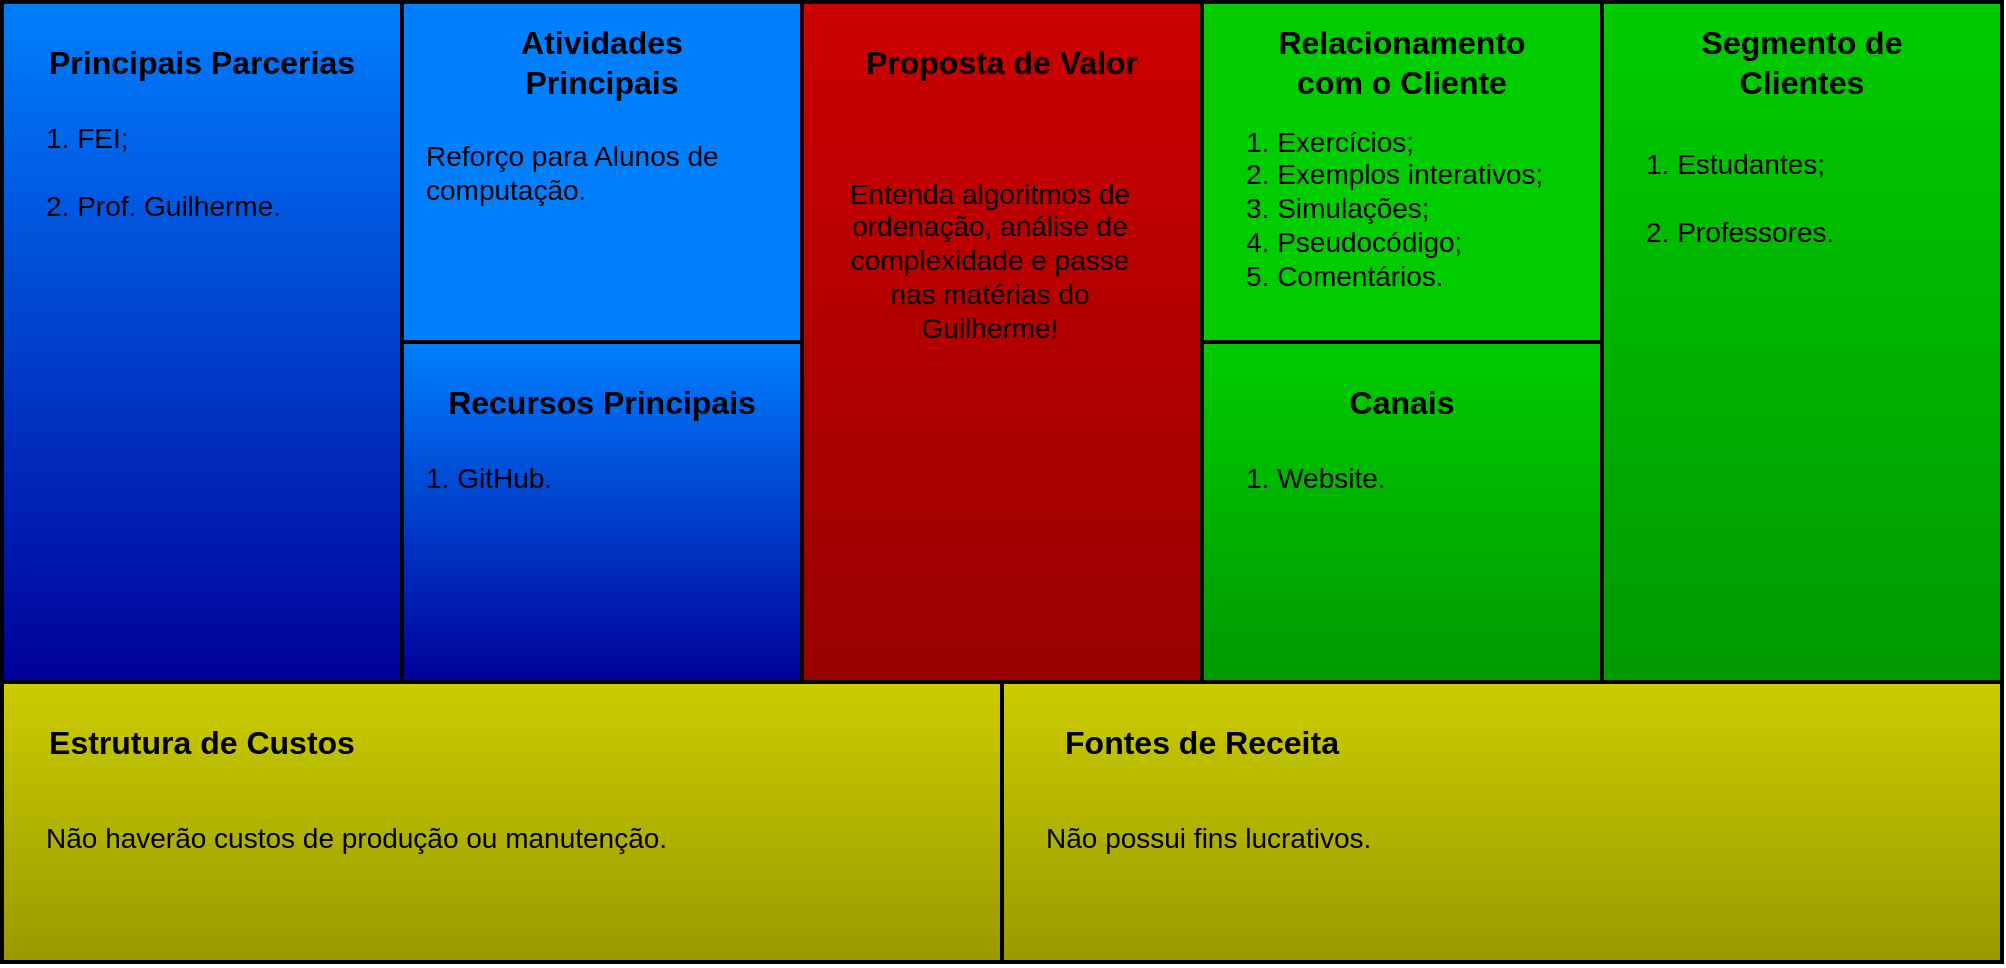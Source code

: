 <mxfile version="12.8.6" type="device"><diagram id="hPdifjwTDeOaYLGJpU6s" name="Page-1"><mxGraphModel dx="1865" dy="1786" grid="1" gridSize="10" guides="1" tooltips="1" connect="1" arrows="1" fold="1" page="1" pageScale="1" pageWidth="827" pageHeight="1169" math="0" shadow="0"><root><mxCell id="0"/><mxCell id="1" parent="0"/><mxCell id="B8alujoE-tpXr-zT6OG6-1" value="" style="rounded=0;whiteSpace=wrap;html=1;strokeWidth=2;gradientColor=#999900;fillColor=#CCCC00;" vertex="1" parent="1"><mxGeometry y="340" width="1000" height="140" as="geometry"/></mxCell><mxCell id="B8alujoE-tpXr-zT6OG6-3" value="" style="rounded=0;whiteSpace=wrap;html=1;fontSize=16;labelBackgroundColor=none;strokeColor=#000000;strokeWidth=2;fillColor=#007FFF;gradientColor=#000099;gradientDirection=south;" vertex="1" parent="1"><mxGeometry width="200" height="340" as="geometry"/></mxCell><mxCell id="B8alujoE-tpXr-zT6OG6-2" value="Principais Parcerias" style="text;html=1;align=center;verticalAlign=middle;whiteSpace=wrap;rounded=0;fontStyle=1;fontSize=16;" vertex="1" parent="1"><mxGeometry x="20" y="10" width="160" height="40" as="geometry"/></mxCell><mxCell id="B8alujoE-tpXr-zT6OG6-5" value="" style="rounded=0;whiteSpace=wrap;html=1;fontSize=16;labelBackgroundColor=none;strokeColor=#000000;strokeWidth=2;fillColor=#007FFF;gradientColor=none;gradientDirection=south;" vertex="1" parent="1"><mxGeometry x="200" width="200" height="170" as="geometry"/></mxCell><mxCell id="B8alujoE-tpXr-zT6OG6-6" value="" style="rounded=0;whiteSpace=wrap;html=1;fontSize=16;labelBackgroundColor=none;strokeColor=#000000;strokeWidth=2;fillColor=#007FFF;gradientColor=#000099;gradientDirection=south;" vertex="1" parent="1"><mxGeometry x="200" y="170" width="200" height="170" as="geometry"/></mxCell><mxCell id="B8alujoE-tpXr-zT6OG6-7" value="Atividades Principais" style="text;html=1;align=center;verticalAlign=middle;whiteSpace=wrap;rounded=0;fontStyle=1;fontSize=16;" vertex="1" parent="1"><mxGeometry x="220" y="10" width="160" height="40" as="geometry"/></mxCell><mxCell id="B8alujoE-tpXr-zT6OG6-8" value="Recursos Principais" style="text;html=1;align=center;verticalAlign=middle;whiteSpace=wrap;rounded=0;fontStyle=1;fontSize=16;" vertex="1" parent="1"><mxGeometry x="220" y="180" width="160" height="40" as="geometry"/></mxCell><mxCell id="B8alujoE-tpXr-zT6OG6-9" value="" style="rounded=0;whiteSpace=wrap;html=1;fontSize=16;labelBackgroundColor=none;strokeColor=#000000;strokeWidth=2;fillColor=#CC0000;gradientColor=#990000;gradientDirection=south;" vertex="1" parent="1"><mxGeometry x="400" width="200" height="340" as="geometry"/></mxCell><mxCell id="B8alujoE-tpXr-zT6OG6-10" value="" style="rounded=0;whiteSpace=wrap;html=1;fontSize=16;labelBackgroundColor=none;strokeColor=#000000;strokeWidth=2;fillColor=#00CC00;gradientColor=none;" vertex="1" parent="1"><mxGeometry x="600" width="200" height="170" as="geometry"/></mxCell><mxCell id="B8alujoE-tpXr-zT6OG6-11" value="" style="rounded=0;whiteSpace=wrap;html=1;fontSize=16;labelBackgroundColor=none;strokeColor=#000000;strokeWidth=2;fillColor=#00CC00;gradientColor=#009900;" vertex="1" parent="1"><mxGeometry x="600" y="170" width="200" height="170" as="geometry"/></mxCell><mxCell id="B8alujoE-tpXr-zT6OG6-12" value="Relacionamento com o Cliente" style="text;html=1;align=center;verticalAlign=middle;whiteSpace=wrap;rounded=0;fontStyle=1;fontSize=16;" vertex="1" parent="1"><mxGeometry x="620" y="10" width="160" height="40" as="geometry"/></mxCell><mxCell id="B8alujoE-tpXr-zT6OG6-13" value="Canais" style="text;html=1;align=center;verticalAlign=middle;whiteSpace=wrap;rounded=0;fontStyle=1;fontSize=16;" vertex="1" parent="1"><mxGeometry x="620" y="180" width="160" height="40" as="geometry"/></mxCell><mxCell id="B8alujoE-tpXr-zT6OG6-14" value="" style="rounded=0;whiteSpace=wrap;html=1;fontSize=16;labelBackgroundColor=none;strokeColor=#000000;strokeWidth=2;fillColor=#00CC00;gradientColor=#009900;" vertex="1" parent="1"><mxGeometry x="800" width="200" height="340" as="geometry"/></mxCell><mxCell id="B8alujoE-tpXr-zT6OG6-15" value="Segmento de Clientes" style="text;html=1;align=center;verticalAlign=middle;whiteSpace=wrap;rounded=0;fontStyle=1;fontSize=16;" vertex="1" parent="1"><mxGeometry x="820" y="10" width="160" height="40" as="geometry"/></mxCell><mxCell id="B8alujoE-tpXr-zT6OG6-16" value="Proposta de Valor" style="text;html=1;align=center;verticalAlign=middle;whiteSpace=wrap;rounded=0;fontStyle=1;fontSize=16;" vertex="1" parent="1"><mxGeometry x="420" y="10" width="160" height="40" as="geometry"/></mxCell><mxCell id="B8alujoE-tpXr-zT6OG6-17" value="Estrutura de Custos" style="text;html=1;align=center;verticalAlign=middle;whiteSpace=wrap;rounded=0;fontStyle=1;fontSize=16;" vertex="1" parent="1"><mxGeometry x="20" y="350" width="160" height="40" as="geometry"/></mxCell><mxCell id="B8alujoE-tpXr-zT6OG6-18" value="Fontes de Receita" style="text;html=1;align=center;verticalAlign=middle;whiteSpace=wrap;rounded=0;fontStyle=1;fontSize=16;" vertex="1" parent="1"><mxGeometry x="520" y="350" width="160" height="40" as="geometry"/></mxCell><mxCell id="B8alujoE-tpXr-zT6OG6-19" value="" style="endArrow=none;html=1;fontSize=16;exitX=0.5;exitY=0;exitDx=0;exitDy=0;entryX=0.5;entryY=1;entryDx=0;entryDy=0;strokeWidth=2;" edge="1" parent="1" source="B8alujoE-tpXr-zT6OG6-1" target="B8alujoE-tpXr-zT6OG6-1"><mxGeometry width="50" height="50" relative="1" as="geometry"><mxPoint x="470" y="230" as="sourcePoint"/><mxPoint x="520" y="180" as="targetPoint"/></mxGeometry></mxCell><mxCell id="B8alujoE-tpXr-zT6OG6-20" value="1. FEI;&lt;br&gt;&lt;br&gt;2. Prof. Guilherme." style="text;html=1;align=left;verticalAlign=middle;whiteSpace=wrap;rounded=0;fontStyle=0;fontSize=14;" vertex="1" parent="1"><mxGeometry x="20" y="57.5" width="160" height="55" as="geometry"/></mxCell><mxCell id="B8alujoE-tpXr-zT6OG6-21" value="Reforço para Alunos de computação." style="text;html=1;align=left;verticalAlign=middle;whiteSpace=wrap;rounded=0;fontStyle=0;fontSize=14;" vertex="1" parent="1"><mxGeometry x="210" y="57.5" width="160" height="55" as="geometry"/></mxCell><mxCell id="B8alujoE-tpXr-zT6OG6-22" value="1. GitHub." style="text;html=1;align=left;verticalAlign=middle;whiteSpace=wrap;rounded=0;fontStyle=0;fontSize=14;" vertex="1" parent="1"><mxGeometry x="210" y="210" width="160" height="55" as="geometry"/></mxCell><mxCell id="B8alujoE-tpXr-zT6OG6-23" value="Entenda algoritmos de ordenação, análise de complexidade e passe nas matérias do Guilherme!" style="text;html=1;align=center;verticalAlign=middle;whiteSpace=wrap;rounded=0;fontStyle=0;fontSize=14;" vertex="1" parent="1"><mxGeometry x="414" y="77.5" width="160" height="102.5" as="geometry"/></mxCell><mxCell id="B8alujoE-tpXr-zT6OG6-24" value="1. Exercícios;&lt;br&gt;2. Exemplos interativos;&lt;br&gt;3. Simulações;&lt;br&gt;4. Pseudocódigo;&lt;br&gt;5. Comentários." style="text;html=1;align=left;verticalAlign=middle;whiteSpace=wrap;rounded=0;fontStyle=0;fontSize=14;" vertex="1" parent="1"><mxGeometry x="620" y="57.5" width="160" height="90" as="geometry"/></mxCell><mxCell id="B8alujoE-tpXr-zT6OG6-25" value="1. Website." style="text;html=1;align=left;verticalAlign=middle;whiteSpace=wrap;rounded=0;fontStyle=0;fontSize=14;" vertex="1" parent="1"><mxGeometry x="620" y="210" width="160" height="55" as="geometry"/></mxCell><mxCell id="B8alujoE-tpXr-zT6OG6-26" value="1. Estudantes;&lt;br&gt;&lt;br&gt;2. Professores." style="text;html=1;align=left;verticalAlign=middle;whiteSpace=wrap;rounded=0;fontStyle=0;fontSize=14;" vertex="1" parent="1"><mxGeometry x="820" y="70" width="160" height="55" as="geometry"/></mxCell><mxCell id="B8alujoE-tpXr-zT6OG6-27" value="Não haverão custos de produção ou manutenção." style="text;html=1;align=left;verticalAlign=middle;whiteSpace=wrap;rounded=0;fontStyle=0;fontSize=14;" vertex="1" parent="1"><mxGeometry x="20" y="390" width="460" height="55" as="geometry"/></mxCell><mxCell id="B8alujoE-tpXr-zT6OG6-28" value="Não possui fins lucrativos." style="text;html=1;align=left;verticalAlign=middle;whiteSpace=wrap;rounded=0;fontStyle=0;fontSize=14;" vertex="1" parent="1"><mxGeometry x="520" y="390" width="460" height="55" as="geometry"/></mxCell></root></mxGraphModel></diagram></mxfile>